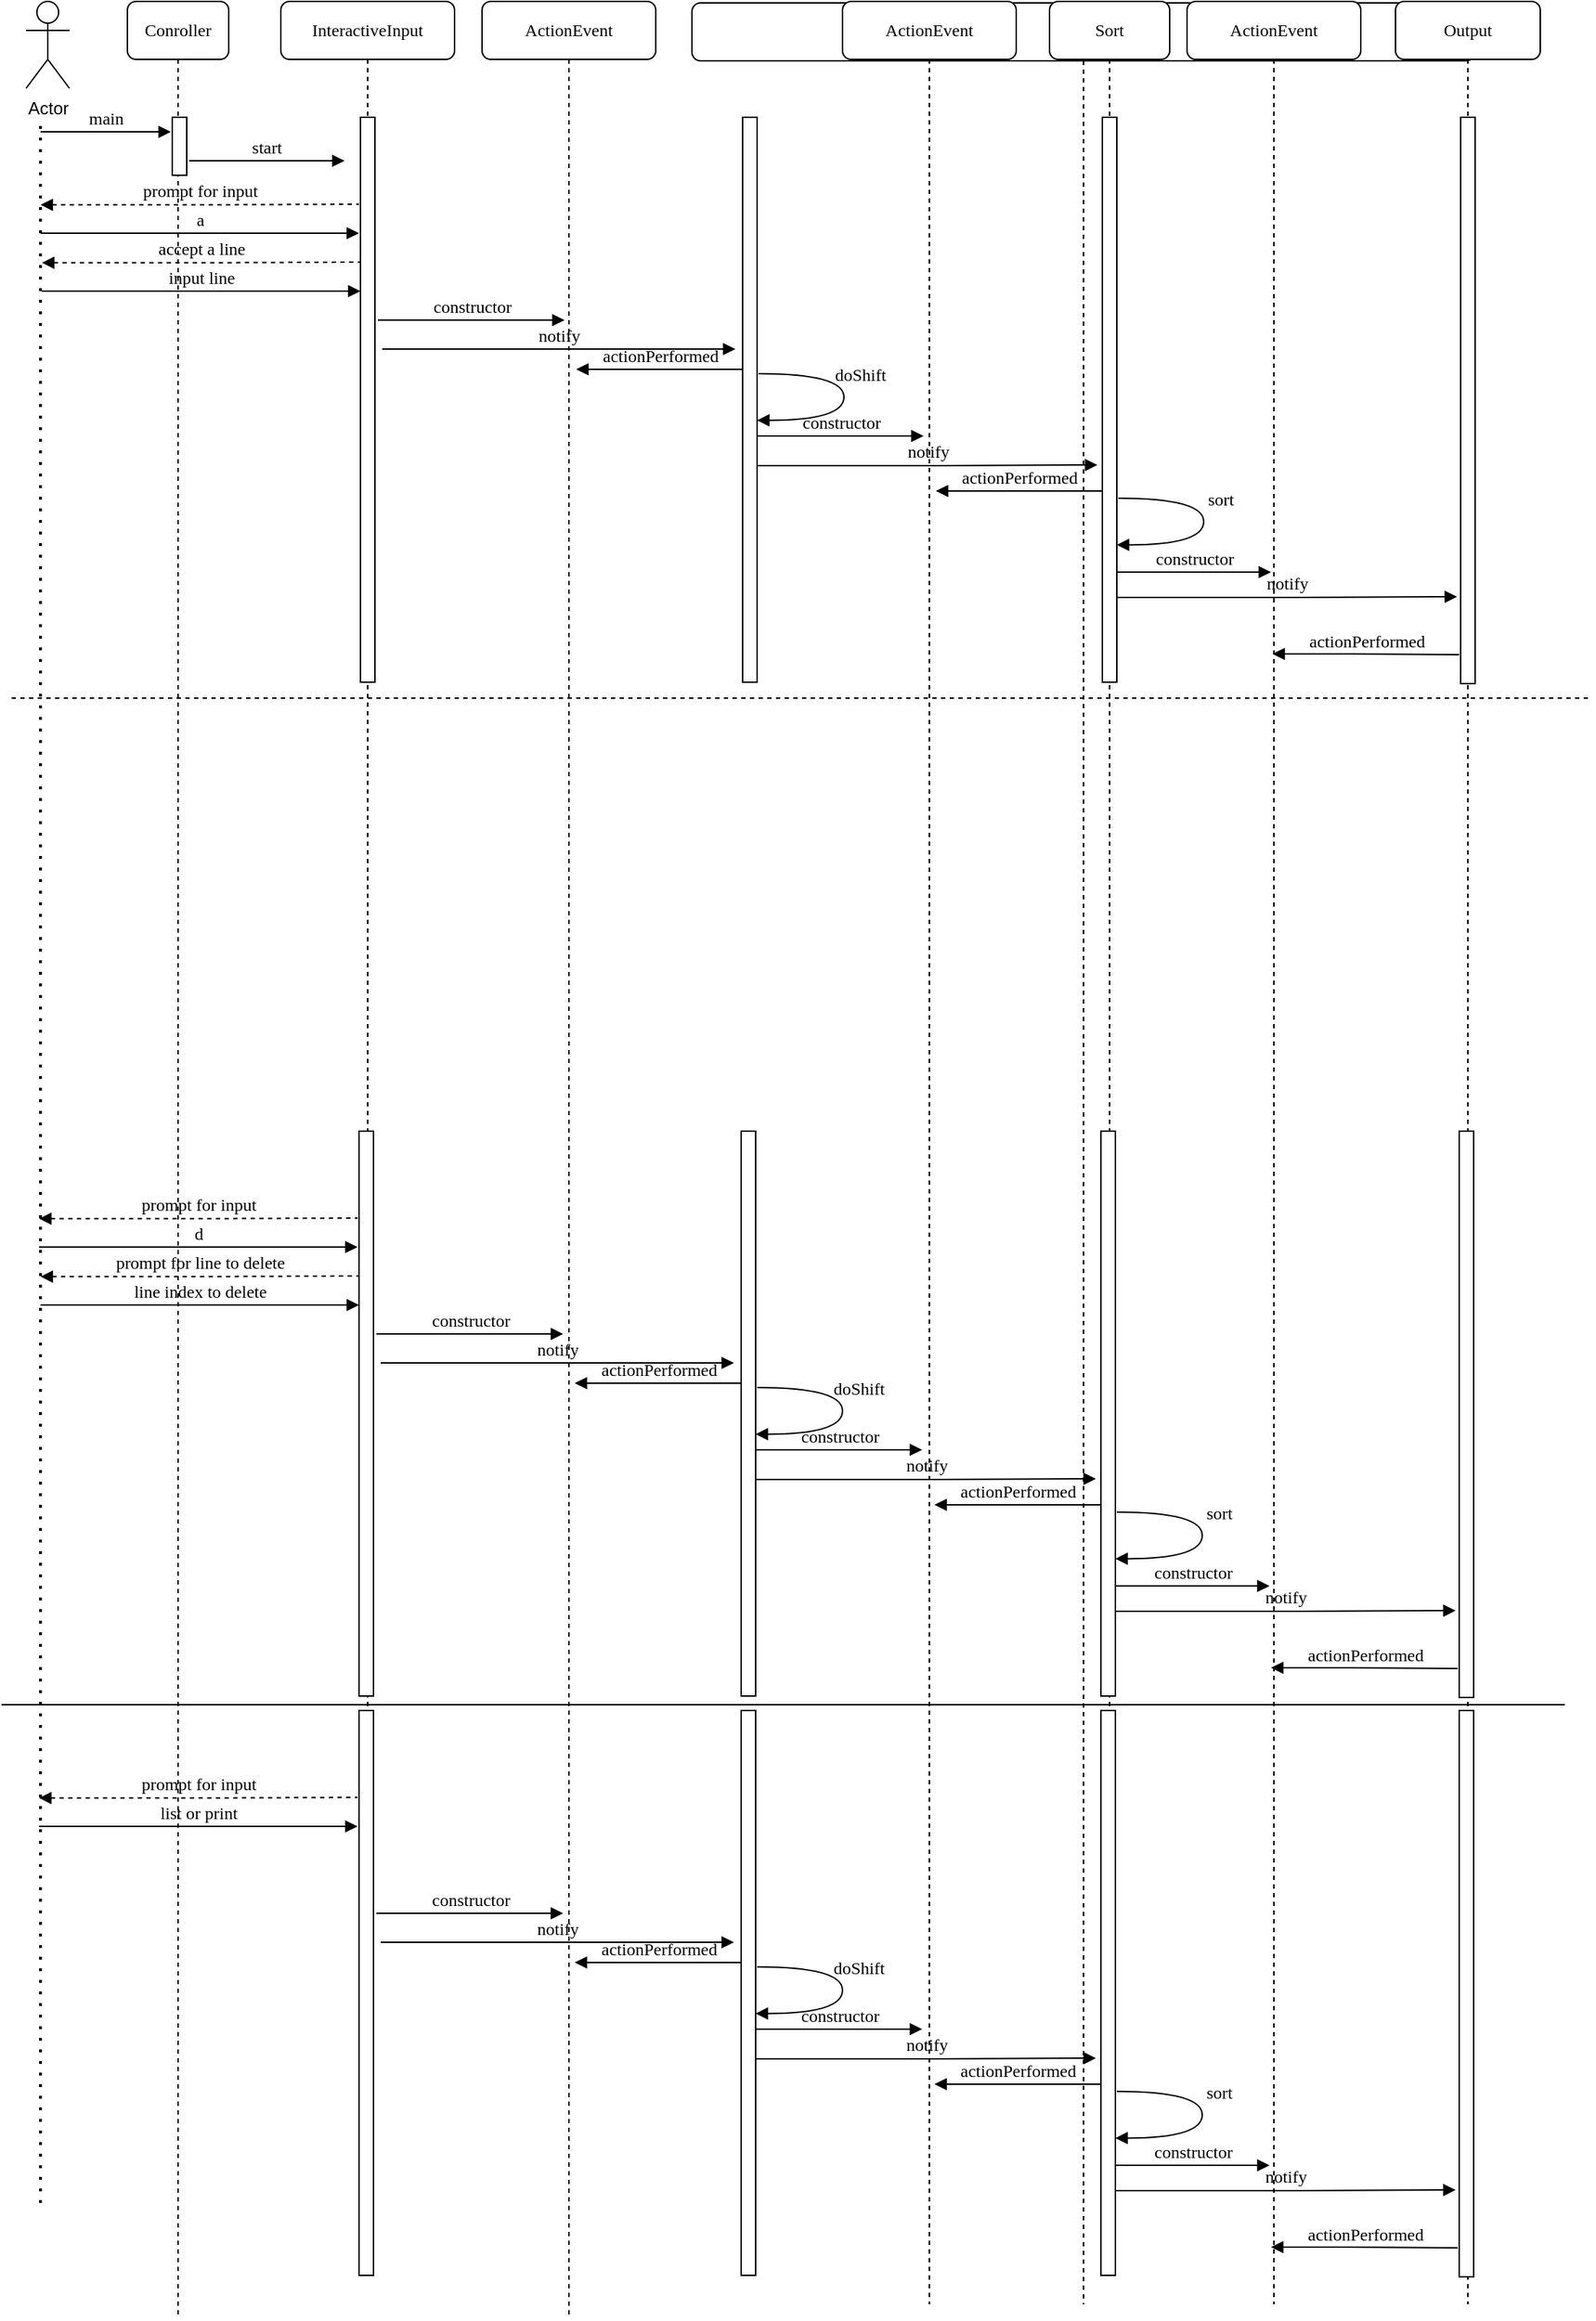 <mxfile version="14.9.1" type="github">
  <diagram name="Page-1" id="13e1069c-82ec-6db2-03f1-153e76fe0fe0">
    <mxGraphModel dx="1643" dy="961" grid="1" gridSize="10" guides="1" tooltips="1" connect="1" arrows="1" fold="1" page="1" pageScale="1" pageWidth="1100" pageHeight="850" background="none" math="0" shadow="0">
      <root>
        <mxCell id="0" />
        <mxCell id="1" parent="0" />
        <mxCell id="7baba1c4bc27f4b0-3" value="InteractiveInput" style="shape=umlLifeline;perimeter=lifelinePerimeter;whiteSpace=wrap;html=1;container=1;collapsible=0;recursiveResize=0;outlineConnect=0;rounded=1;shadow=0;comic=0;labelBackgroundColor=none;strokeWidth=1;fontFamily=Verdana;fontSize=12;align=center;" parent="1" vertex="1">
          <mxGeometry x="193" y="80" width="120" height="1520" as="geometry" />
        </mxCell>
        <mxCell id="7baba1c4bc27f4b0-4" value="Shift" style="shape=umlLifeline;perimeter=lifelinePerimeter;whiteSpace=wrap;html=1;container=1;collapsible=0;recursiveResize=0;outlineConnect=0;rounded=1;shadow=0;comic=0;labelBackgroundColor=none;strokeWidth=1;fontFamily=Verdana;fontSize=12;align=center;" parent="1" vertex="1">
          <mxGeometry x="477" y="81" width="541" height="1589" as="geometry" />
        </mxCell>
        <mxCell id="7baba1c4bc27f4b0-6" value="Sort" style="shape=umlLifeline;perimeter=lifelinePerimeter;whiteSpace=wrap;html=1;container=1;collapsible=0;recursiveResize=0;outlineConnect=0;rounded=1;shadow=0;comic=0;labelBackgroundColor=none;strokeWidth=1;fontFamily=Verdana;fontSize=12;align=center;" parent="1" vertex="1">
          <mxGeometry x="724" y="80" width="83" height="1520" as="geometry" />
        </mxCell>
        <mxCell id="7baba1c4bc27f4b0-7" value="Output" style="shape=umlLifeline;perimeter=lifelinePerimeter;whiteSpace=wrap;html=1;container=1;collapsible=0;recursiveResize=0;outlineConnect=0;rounded=1;shadow=0;comic=0;labelBackgroundColor=none;strokeWidth=1;fontFamily=Verdana;fontSize=12;align=center;" parent="1" vertex="1">
          <mxGeometry x="963" y="80" width="100" height="1590" as="geometry" />
        </mxCell>
        <mxCell id="7baba1c4bc27f4b0-8" value="Conroller" style="shape=umlLifeline;perimeter=lifelinePerimeter;whiteSpace=wrap;html=1;container=1;collapsible=0;recursiveResize=0;outlineConnect=0;rounded=1;shadow=0;comic=0;labelBackgroundColor=none;strokeWidth=1;fontFamily=Verdana;fontSize=12;align=center;" parent="1" vertex="1">
          <mxGeometry x="87" y="80" width="70" height="1600" as="geometry" />
        </mxCell>
        <mxCell id="7baba1c4bc27f4b0-9" value="" style="html=1;points=[];perimeter=orthogonalPerimeter;rounded=0;shadow=0;comic=0;labelBackgroundColor=none;strokeWidth=1;fontFamily=Verdana;fontSize=12;align=center;" parent="7baba1c4bc27f4b0-8" vertex="1">
          <mxGeometry x="31" y="80" width="10" height="40" as="geometry" />
        </mxCell>
        <mxCell id="v2sNKhrYKezQcKQ5aqy3-1" value="Actor" style="shape=umlActor;verticalLabelPosition=bottom;verticalAlign=top;html=1;outlineConnect=0;" parent="1" vertex="1">
          <mxGeometry x="17" y="80" width="30" height="60" as="geometry" />
        </mxCell>
        <mxCell id="v2sNKhrYKezQcKQ5aqy3-5" value="" style="endArrow=none;dashed=1;html=1;dashPattern=1 3;strokeWidth=2;" parent="1" edge="1">
          <mxGeometry width="50" height="50" relative="1" as="geometry">
            <mxPoint x="27" y="1600" as="sourcePoint" />
            <mxPoint x="27" y="160" as="targetPoint" />
          </mxGeometry>
        </mxCell>
        <mxCell id="GuuvEOTeNEV0MSkpKMg_-3" value="" style="html=1;points=[];perimeter=orthogonalPerimeter;rounded=0;shadow=0;comic=0;labelBackgroundColor=none;strokeWidth=1;fontFamily=Verdana;fontSize=12;align=center;" parent="1" vertex="1">
          <mxGeometry x="248" y="160" width="10" height="390" as="geometry" />
        </mxCell>
        <mxCell id="GuuvEOTeNEV0MSkpKMg_-9" value="" style="html=1;points=[];perimeter=orthogonalPerimeter;rounded=0;shadow=0;comic=0;labelBackgroundColor=none;strokeWidth=1;fontFamily=Verdana;fontSize=12;align=center;" parent="1" vertex="1">
          <mxGeometry x="760.5" y="160" width="10" height="390" as="geometry" />
        </mxCell>
        <mxCell id="GuuvEOTeNEV0MSkpKMg_-15" value="" style="html=1;points=[];perimeter=orthogonalPerimeter;rounded=0;shadow=0;comic=0;labelBackgroundColor=none;strokeWidth=1;fontFamily=Verdana;fontSize=12;align=center;" parent="1" vertex="1">
          <mxGeometry x="1008" y="160" width="10" height="391" as="geometry" />
        </mxCell>
        <mxCell id="GuuvEOTeNEV0MSkpKMg_-17" value="main" style="html=1;verticalAlign=bottom;endArrow=block;labelBackgroundColor=none;fontFamily=Verdana;fontSize=12;edgeStyle=elbowEdgeStyle;elbow=horizontal;exitX=1.06;exitY=0.064;exitDx=0;exitDy=0;exitPerimeter=0;" parent="1" edge="1">
          <mxGeometry relative="1" as="geometry">
            <mxPoint x="27.0" y="170.03" as="sourcePoint" />
            <mxPoint x="117" y="170" as="targetPoint" />
          </mxGeometry>
        </mxCell>
        <mxCell id="GuuvEOTeNEV0MSkpKMg_-18" value="doShift" style="html=1;verticalAlign=bottom;endArrow=block;labelBackgroundColor=none;fontFamily=Verdana;fontSize=12;elbow=vertical;edgeStyle=orthogonalEdgeStyle;curved=1;exitX=1.1;exitY=0.2;exitDx=0;exitDy=0;exitPerimeter=0;" parent="1" edge="1">
          <mxGeometry x="-0.093" y="11" relative="1" as="geometry">
            <mxPoint x="523" y="337" as="sourcePoint" />
            <mxPoint x="521.997" y="369.2" as="targetPoint" />
            <Array as="points">
              <mxPoint x="582" y="337" />
              <mxPoint x="582" y="369" />
            </Array>
            <mxPoint as="offset" />
          </mxGeometry>
        </mxCell>
        <mxCell id="GuuvEOTeNEV0MSkpKMg_-24" value="" style="endArrow=none;html=1;dashed=1;" parent="1" edge="1">
          <mxGeometry width="50" height="50" relative="1" as="geometry">
            <mxPoint x="7" y="561" as="sourcePoint" />
            <mxPoint x="1099" y="561" as="targetPoint" />
          </mxGeometry>
        </mxCell>
        <mxCell id="z9VeMY2LPaJ1HMEdanNb-1" value="ActionEvent" style="shape=umlLifeline;perimeter=lifelinePerimeter;whiteSpace=wrap;html=1;container=1;collapsible=0;recursiveResize=0;outlineConnect=0;rounded=1;shadow=0;comic=0;labelBackgroundColor=none;strokeWidth=1;fontFamily=Verdana;fontSize=12;align=center;" vertex="1" parent="1">
          <mxGeometry x="332" y="80" width="120" height="1600" as="geometry" />
        </mxCell>
        <mxCell id="z9VeMY2LPaJ1HMEdanNb-2" value="ActionEvent" style="shape=umlLifeline;perimeter=lifelinePerimeter;whiteSpace=wrap;html=1;container=1;collapsible=0;recursiveResize=0;outlineConnect=0;rounded=1;shadow=0;comic=0;labelBackgroundColor=none;strokeWidth=1;fontFamily=Verdana;fontSize=12;align=center;" vertex="1" parent="1">
          <mxGeometry x="581" y="80" width="120" height="1590" as="geometry" />
        </mxCell>
        <mxCell id="z9VeMY2LPaJ1HMEdanNb-3" value="ActionEvent" style="shape=umlLifeline;perimeter=lifelinePerimeter;whiteSpace=wrap;html=1;container=1;collapsible=0;recursiveResize=0;outlineConnect=0;rounded=1;shadow=0;comic=0;labelBackgroundColor=none;strokeWidth=1;fontFamily=Verdana;fontSize=12;align=center;" vertex="1" parent="1">
          <mxGeometry x="819" y="80" width="120" height="1590" as="geometry" />
        </mxCell>
        <mxCell id="z9VeMY2LPaJ1HMEdanNb-5" value="start" style="html=1;verticalAlign=bottom;endArrow=block;labelBackgroundColor=none;fontFamily=Verdana;fontSize=12;edgeStyle=elbowEdgeStyle;elbow=horizontal;exitX=1.167;exitY=0.75;exitDx=0;exitDy=0;exitPerimeter=0;" edge="1" parent="1" source="7baba1c4bc27f4b0-9">
          <mxGeometry relative="1" as="geometry">
            <mxPoint x="137" y="190.03" as="sourcePoint" />
            <mxPoint x="237" y="190" as="targetPoint" />
          </mxGeometry>
        </mxCell>
        <mxCell id="z9VeMY2LPaJ1HMEdanNb-6" value="prompt for input" style="html=1;verticalAlign=bottom;endArrow=none;labelBackgroundColor=none;fontFamily=Verdana;fontSize=12;edgeStyle=elbowEdgeStyle;elbow=horizontal;exitX=1.167;exitY=0.75;exitDx=0;exitDy=0;exitPerimeter=0;dashed=1;startArrow=block;startFill=1;endFill=0;" edge="1" parent="1">
          <mxGeometry relative="1" as="geometry">
            <mxPoint x="27.0" y="220.4" as="sourcePoint" />
            <mxPoint x="247" y="220" as="targetPoint" />
          </mxGeometry>
        </mxCell>
        <mxCell id="z9VeMY2LPaJ1HMEdanNb-7" value="a" style="html=1;verticalAlign=bottom;endArrow=block;labelBackgroundColor=none;fontFamily=Verdana;fontSize=12;edgeStyle=elbowEdgeStyle;elbow=horizontal;" edge="1" parent="1">
          <mxGeometry relative="1" as="geometry">
            <mxPoint x="27" y="240" as="sourcePoint" />
            <mxPoint x="247" y="240" as="targetPoint" />
          </mxGeometry>
        </mxCell>
        <mxCell id="z9VeMY2LPaJ1HMEdanNb-8" value="accept a line" style="html=1;verticalAlign=bottom;endArrow=none;labelBackgroundColor=none;fontFamily=Verdana;fontSize=12;edgeStyle=elbowEdgeStyle;elbow=horizontal;exitX=1.167;exitY=0.75;exitDx=0;exitDy=0;exitPerimeter=0;dashed=1;startArrow=block;startFill=1;endFill=0;" edge="1" parent="1">
          <mxGeometry relative="1" as="geometry">
            <mxPoint x="28" y="260.4" as="sourcePoint" />
            <mxPoint x="248" y="260" as="targetPoint" />
          </mxGeometry>
        </mxCell>
        <mxCell id="z9VeMY2LPaJ1HMEdanNb-9" value="input line" style="html=1;verticalAlign=bottom;endArrow=block;labelBackgroundColor=none;fontFamily=Verdana;fontSize=12;edgeStyle=elbowEdgeStyle;elbow=horizontal;" edge="1" parent="1">
          <mxGeometry relative="1" as="geometry">
            <mxPoint x="28" y="280" as="sourcePoint" />
            <mxPoint x="248" y="280" as="targetPoint" />
          </mxGeometry>
        </mxCell>
        <mxCell id="z9VeMY2LPaJ1HMEdanNb-10" value="constructor" style="html=1;verticalAlign=bottom;endArrow=block;labelBackgroundColor=none;fontFamily=Verdana;fontSize=12;edgeStyle=elbowEdgeStyle;elbow=horizontal;" edge="1" parent="1">
          <mxGeometry relative="1" as="geometry">
            <mxPoint x="260" y="300" as="sourcePoint" />
            <mxPoint x="389" y="300" as="targetPoint" />
          </mxGeometry>
        </mxCell>
        <mxCell id="z9VeMY2LPaJ1HMEdanNb-12" value="notify" style="html=1;verticalAlign=bottom;endArrow=block;labelBackgroundColor=none;fontFamily=Verdana;fontSize=12;edgeStyle=elbowEdgeStyle;elbow=horizontal;" edge="1" parent="1">
          <mxGeometry relative="1" as="geometry">
            <mxPoint x="263" y="320" as="sourcePoint" />
            <mxPoint x="507" y="320" as="targetPoint" />
          </mxGeometry>
        </mxCell>
        <mxCell id="z9VeMY2LPaJ1HMEdanNb-13" value="" style="html=1;points=[];perimeter=orthogonalPerimeter;rounded=0;shadow=0;comic=0;labelBackgroundColor=none;strokeWidth=1;fontFamily=Verdana;fontSize=12;align=center;" vertex="1" parent="1">
          <mxGeometry x="512" y="160" width="10" height="390" as="geometry" />
        </mxCell>
        <mxCell id="z9VeMY2LPaJ1HMEdanNb-14" value="constructor" style="html=1;verticalAlign=bottom;endArrow=block;labelBackgroundColor=none;fontFamily=Verdana;fontSize=12;edgeStyle=elbowEdgeStyle;elbow=horizontal;" edge="1" parent="1">
          <mxGeometry relative="1" as="geometry">
            <mxPoint x="522" y="380" as="sourcePoint" />
            <mxPoint x="637" y="380" as="targetPoint" />
          </mxGeometry>
        </mxCell>
        <mxCell id="z9VeMY2LPaJ1HMEdanNb-15" value="notify" style="html=1;verticalAlign=bottom;endArrow=block;labelBackgroundColor=none;fontFamily=Verdana;fontSize=12;edgeStyle=elbowEdgeStyle;elbow=horizontal;" edge="1" parent="1">
          <mxGeometry relative="1" as="geometry">
            <mxPoint x="522" y="400.5" as="sourcePoint" />
            <mxPoint x="757" y="400" as="targetPoint" />
          </mxGeometry>
        </mxCell>
        <mxCell id="z9VeMY2LPaJ1HMEdanNb-16" value="sort" style="html=1;verticalAlign=bottom;endArrow=block;labelBackgroundColor=none;fontFamily=Verdana;fontSize=12;elbow=vertical;edgeStyle=orthogonalEdgeStyle;curved=1;exitX=1.1;exitY=0.2;exitDx=0;exitDy=0;exitPerimeter=0;" edge="1" parent="1">
          <mxGeometry x="-0.093" y="11" relative="1" as="geometry">
            <mxPoint x="771.5" y="423" as="sourcePoint" />
            <mxPoint x="770.497" y="455.2" as="targetPoint" />
            <Array as="points">
              <mxPoint x="830.5" y="423" />
              <mxPoint x="830.5" y="455" />
            </Array>
            <mxPoint as="offset" />
          </mxGeometry>
        </mxCell>
        <mxCell id="z9VeMY2LPaJ1HMEdanNb-17" value="notify" style="html=1;verticalAlign=bottom;endArrow=block;labelBackgroundColor=none;fontFamily=Verdana;fontSize=12;edgeStyle=elbowEdgeStyle;elbow=horizontal;" edge="1" parent="1">
          <mxGeometry relative="1" as="geometry">
            <mxPoint x="770.5" y="491.5" as="sourcePoint" />
            <mxPoint x="1005.5" y="491" as="targetPoint" />
          </mxGeometry>
        </mxCell>
        <mxCell id="z9VeMY2LPaJ1HMEdanNb-18" value="constructor" style="html=1;verticalAlign=bottom;endArrow=block;labelBackgroundColor=none;fontFamily=Verdana;fontSize=12;edgeStyle=elbowEdgeStyle;elbow=horizontal;" edge="1" parent="1">
          <mxGeometry relative="1" as="geometry">
            <mxPoint x="770.5" y="474" as="sourcePoint" />
            <mxPoint x="877" y="474" as="targetPoint" />
          </mxGeometry>
        </mxCell>
        <mxCell id="z9VeMY2LPaJ1HMEdanNb-21" value="actionPerformed" style="html=1;verticalAlign=bottom;endArrow=none;labelBackgroundColor=none;fontFamily=Verdana;fontSize=12;edgeStyle=elbowEdgeStyle;elbow=horizontal;startArrow=block;startFill=1;endFill=0;" edge="1" parent="1">
          <mxGeometry relative="1" as="geometry">
            <mxPoint x="397" y="334" as="sourcePoint" />
            <mxPoint x="512" y="334" as="targetPoint" />
          </mxGeometry>
        </mxCell>
        <mxCell id="z9VeMY2LPaJ1HMEdanNb-22" value="actionPerformed" style="html=1;verticalAlign=bottom;endArrow=none;labelBackgroundColor=none;fontFamily=Verdana;fontSize=12;edgeStyle=elbowEdgeStyle;elbow=horizontal;startArrow=block;startFill=1;endFill=0;" edge="1" parent="1">
          <mxGeometry relative="1" as="geometry">
            <mxPoint x="645.5" y="418" as="sourcePoint" />
            <mxPoint x="760.5" y="418" as="targetPoint" />
          </mxGeometry>
        </mxCell>
        <mxCell id="z9VeMY2LPaJ1HMEdanNb-23" value="actionPerformed" style="html=1;verticalAlign=bottom;endArrow=none;labelBackgroundColor=none;fontFamily=Verdana;fontSize=12;edgeStyle=elbowEdgeStyle;elbow=horizontal;startArrow=block;startFill=1;endFill=0;" edge="1" parent="1">
          <mxGeometry relative="1" as="geometry">
            <mxPoint x="878" y="530.5" as="sourcePoint" />
            <mxPoint x="1007" y="531" as="targetPoint" />
          </mxGeometry>
        </mxCell>
        <mxCell id="z9VeMY2LPaJ1HMEdanNb-25" value="" style="html=1;points=[];perimeter=orthogonalPerimeter;rounded=0;shadow=0;comic=0;labelBackgroundColor=none;strokeWidth=1;fontFamily=Verdana;fontSize=12;align=center;" vertex="1" parent="1">
          <mxGeometry x="247" y="860" width="10" height="390" as="geometry" />
        </mxCell>
        <mxCell id="z9VeMY2LPaJ1HMEdanNb-26" value="" style="html=1;points=[];perimeter=orthogonalPerimeter;rounded=0;shadow=0;comic=0;labelBackgroundColor=none;strokeWidth=1;fontFamily=Verdana;fontSize=12;align=center;" vertex="1" parent="1">
          <mxGeometry x="759.5" y="860" width="10" height="390" as="geometry" />
        </mxCell>
        <mxCell id="z9VeMY2LPaJ1HMEdanNb-27" value="" style="html=1;points=[];perimeter=orthogonalPerimeter;rounded=0;shadow=0;comic=0;labelBackgroundColor=none;strokeWidth=1;fontFamily=Verdana;fontSize=12;align=center;" vertex="1" parent="1">
          <mxGeometry x="1007" y="860" width="10" height="391" as="geometry" />
        </mxCell>
        <mxCell id="z9VeMY2LPaJ1HMEdanNb-29" value="doShift" style="html=1;verticalAlign=bottom;endArrow=block;labelBackgroundColor=none;fontFamily=Verdana;fontSize=12;elbow=vertical;edgeStyle=orthogonalEdgeStyle;curved=1;exitX=1.1;exitY=0.2;exitDx=0;exitDy=0;exitPerimeter=0;" edge="1" parent="1">
          <mxGeometry x="-0.093" y="11" relative="1" as="geometry">
            <mxPoint x="522" y="1037" as="sourcePoint" />
            <mxPoint x="520.997" y="1069.2" as="targetPoint" />
            <Array as="points">
              <mxPoint x="581" y="1037" />
              <mxPoint x="581" y="1069" />
            </Array>
            <mxPoint as="offset" />
          </mxGeometry>
        </mxCell>
        <mxCell id="z9VeMY2LPaJ1HMEdanNb-31" value="prompt for input" style="html=1;verticalAlign=bottom;endArrow=none;labelBackgroundColor=none;fontFamily=Verdana;fontSize=12;edgeStyle=elbowEdgeStyle;elbow=horizontal;exitX=1.167;exitY=0.75;exitDx=0;exitDy=0;exitPerimeter=0;dashed=1;startArrow=block;startFill=1;endFill=0;" edge="1" parent="1">
          <mxGeometry relative="1" as="geometry">
            <mxPoint x="26" y="920.4" as="sourcePoint" />
            <mxPoint x="246" y="920" as="targetPoint" />
          </mxGeometry>
        </mxCell>
        <mxCell id="z9VeMY2LPaJ1HMEdanNb-32" value="d" style="html=1;verticalAlign=bottom;endArrow=block;labelBackgroundColor=none;fontFamily=Verdana;fontSize=12;edgeStyle=elbowEdgeStyle;elbow=horizontal;" edge="1" parent="1">
          <mxGeometry relative="1" as="geometry">
            <mxPoint x="26" y="940" as="sourcePoint" />
            <mxPoint x="246" y="940" as="targetPoint" />
          </mxGeometry>
        </mxCell>
        <mxCell id="z9VeMY2LPaJ1HMEdanNb-33" value="prompt for line to delete" style="html=1;verticalAlign=bottom;endArrow=none;labelBackgroundColor=none;fontFamily=Verdana;fontSize=12;edgeStyle=elbowEdgeStyle;elbow=horizontal;exitX=1.167;exitY=0.75;exitDx=0;exitDy=0;exitPerimeter=0;dashed=1;startArrow=block;startFill=1;endFill=0;" edge="1" parent="1">
          <mxGeometry relative="1" as="geometry">
            <mxPoint x="27" y="960.4" as="sourcePoint" />
            <mxPoint x="247" y="960" as="targetPoint" />
          </mxGeometry>
        </mxCell>
        <mxCell id="z9VeMY2LPaJ1HMEdanNb-34" value="line index to delete" style="html=1;verticalAlign=bottom;endArrow=block;labelBackgroundColor=none;fontFamily=Verdana;fontSize=12;edgeStyle=elbowEdgeStyle;elbow=horizontal;" edge="1" parent="1">
          <mxGeometry relative="1" as="geometry">
            <mxPoint x="27" y="980" as="sourcePoint" />
            <mxPoint x="247" y="980" as="targetPoint" />
          </mxGeometry>
        </mxCell>
        <mxCell id="z9VeMY2LPaJ1HMEdanNb-35" value="constructor" style="html=1;verticalAlign=bottom;endArrow=block;labelBackgroundColor=none;fontFamily=Verdana;fontSize=12;edgeStyle=elbowEdgeStyle;elbow=horizontal;" edge="1" parent="1">
          <mxGeometry relative="1" as="geometry">
            <mxPoint x="259" y="1000" as="sourcePoint" />
            <mxPoint x="388" y="1000" as="targetPoint" />
          </mxGeometry>
        </mxCell>
        <mxCell id="z9VeMY2LPaJ1HMEdanNb-36" value="notify" style="html=1;verticalAlign=bottom;endArrow=block;labelBackgroundColor=none;fontFamily=Verdana;fontSize=12;edgeStyle=elbowEdgeStyle;elbow=horizontal;" edge="1" parent="1">
          <mxGeometry relative="1" as="geometry">
            <mxPoint x="262" y="1020" as="sourcePoint" />
            <mxPoint x="506" y="1020" as="targetPoint" />
          </mxGeometry>
        </mxCell>
        <mxCell id="z9VeMY2LPaJ1HMEdanNb-37" value="" style="html=1;points=[];perimeter=orthogonalPerimeter;rounded=0;shadow=0;comic=0;labelBackgroundColor=none;strokeWidth=1;fontFamily=Verdana;fontSize=12;align=center;" vertex="1" parent="1">
          <mxGeometry x="511" y="860" width="10" height="390" as="geometry" />
        </mxCell>
        <mxCell id="z9VeMY2LPaJ1HMEdanNb-38" value="constructor" style="html=1;verticalAlign=bottom;endArrow=block;labelBackgroundColor=none;fontFamily=Verdana;fontSize=12;edgeStyle=elbowEdgeStyle;elbow=horizontal;" edge="1" parent="1">
          <mxGeometry relative="1" as="geometry">
            <mxPoint x="521" y="1080" as="sourcePoint" />
            <mxPoint x="636" y="1080" as="targetPoint" />
          </mxGeometry>
        </mxCell>
        <mxCell id="z9VeMY2LPaJ1HMEdanNb-39" value="notify" style="html=1;verticalAlign=bottom;endArrow=block;labelBackgroundColor=none;fontFamily=Verdana;fontSize=12;edgeStyle=elbowEdgeStyle;elbow=horizontal;" edge="1" parent="1">
          <mxGeometry relative="1" as="geometry">
            <mxPoint x="521" y="1100.5" as="sourcePoint" />
            <mxPoint x="756" y="1100" as="targetPoint" />
          </mxGeometry>
        </mxCell>
        <mxCell id="z9VeMY2LPaJ1HMEdanNb-40" value="sort" style="html=1;verticalAlign=bottom;endArrow=block;labelBackgroundColor=none;fontFamily=Verdana;fontSize=12;elbow=vertical;edgeStyle=orthogonalEdgeStyle;curved=1;exitX=1.1;exitY=0.2;exitDx=0;exitDy=0;exitPerimeter=0;" edge="1" parent="1">
          <mxGeometry x="-0.093" y="11" relative="1" as="geometry">
            <mxPoint x="770.5" y="1123" as="sourcePoint" />
            <mxPoint x="769.497" y="1155.2" as="targetPoint" />
            <Array as="points">
              <mxPoint x="829.5" y="1123" />
              <mxPoint x="829.5" y="1155" />
            </Array>
            <mxPoint as="offset" />
          </mxGeometry>
        </mxCell>
        <mxCell id="z9VeMY2LPaJ1HMEdanNb-41" value="notify" style="html=1;verticalAlign=bottom;endArrow=block;labelBackgroundColor=none;fontFamily=Verdana;fontSize=12;edgeStyle=elbowEdgeStyle;elbow=horizontal;" edge="1" parent="1">
          <mxGeometry relative="1" as="geometry">
            <mxPoint x="769.5" y="1191.5" as="sourcePoint" />
            <mxPoint x="1004.5" y="1191" as="targetPoint" />
          </mxGeometry>
        </mxCell>
        <mxCell id="z9VeMY2LPaJ1HMEdanNb-42" value="constructor" style="html=1;verticalAlign=bottom;endArrow=block;labelBackgroundColor=none;fontFamily=Verdana;fontSize=12;edgeStyle=elbowEdgeStyle;elbow=horizontal;" edge="1" parent="1">
          <mxGeometry relative="1" as="geometry">
            <mxPoint x="769.5" y="1174" as="sourcePoint" />
            <mxPoint x="876" y="1174" as="targetPoint" />
          </mxGeometry>
        </mxCell>
        <mxCell id="z9VeMY2LPaJ1HMEdanNb-43" value="actionPerformed" style="html=1;verticalAlign=bottom;endArrow=none;labelBackgroundColor=none;fontFamily=Verdana;fontSize=12;edgeStyle=elbowEdgeStyle;elbow=horizontal;startArrow=block;startFill=1;endFill=0;" edge="1" parent="1">
          <mxGeometry relative="1" as="geometry">
            <mxPoint x="396" y="1034" as="sourcePoint" />
            <mxPoint x="511" y="1034" as="targetPoint" />
          </mxGeometry>
        </mxCell>
        <mxCell id="z9VeMY2LPaJ1HMEdanNb-44" value="actionPerformed" style="html=1;verticalAlign=bottom;endArrow=none;labelBackgroundColor=none;fontFamily=Verdana;fontSize=12;edgeStyle=elbowEdgeStyle;elbow=horizontal;startArrow=block;startFill=1;endFill=0;" edge="1" parent="1">
          <mxGeometry relative="1" as="geometry">
            <mxPoint x="644.5" y="1118" as="sourcePoint" />
            <mxPoint x="759.5" y="1118" as="targetPoint" />
          </mxGeometry>
        </mxCell>
        <mxCell id="z9VeMY2LPaJ1HMEdanNb-45" value="actionPerformed" style="html=1;verticalAlign=bottom;endArrow=none;labelBackgroundColor=none;fontFamily=Verdana;fontSize=12;edgeStyle=elbowEdgeStyle;elbow=horizontal;startArrow=block;startFill=1;endFill=0;" edge="1" parent="1">
          <mxGeometry relative="1" as="geometry">
            <mxPoint x="877" y="1230.5" as="sourcePoint" />
            <mxPoint x="1006" y="1231" as="targetPoint" />
          </mxGeometry>
        </mxCell>
        <mxCell id="z9VeMY2LPaJ1HMEdanNb-46" value="" style="html=1;points=[];perimeter=orthogonalPerimeter;rounded=0;shadow=0;comic=0;labelBackgroundColor=none;strokeWidth=1;fontFamily=Verdana;fontSize=12;align=center;" vertex="1" parent="1">
          <mxGeometry x="247" y="1260" width="10" height="390" as="geometry" />
        </mxCell>
        <mxCell id="z9VeMY2LPaJ1HMEdanNb-47" value="" style="html=1;points=[];perimeter=orthogonalPerimeter;rounded=0;shadow=0;comic=0;labelBackgroundColor=none;strokeWidth=1;fontFamily=Verdana;fontSize=12;align=center;" vertex="1" parent="1">
          <mxGeometry x="759.5" y="1260" width="10" height="390" as="geometry" />
        </mxCell>
        <mxCell id="z9VeMY2LPaJ1HMEdanNb-48" value="" style="html=1;points=[];perimeter=orthogonalPerimeter;rounded=0;shadow=0;comic=0;labelBackgroundColor=none;strokeWidth=1;fontFamily=Verdana;fontSize=12;align=center;" vertex="1" parent="1">
          <mxGeometry x="1007" y="1260" width="10" height="391" as="geometry" />
        </mxCell>
        <mxCell id="z9VeMY2LPaJ1HMEdanNb-49" value="doShift" style="html=1;verticalAlign=bottom;endArrow=block;labelBackgroundColor=none;fontFamily=Verdana;fontSize=12;elbow=vertical;edgeStyle=orthogonalEdgeStyle;curved=1;exitX=1.1;exitY=0.2;exitDx=0;exitDy=0;exitPerimeter=0;" edge="1" parent="1">
          <mxGeometry x="-0.093" y="11" relative="1" as="geometry">
            <mxPoint x="522" y="1437" as="sourcePoint" />
            <mxPoint x="520.997" y="1469.2" as="targetPoint" />
            <Array as="points">
              <mxPoint x="581" y="1437" />
              <mxPoint x="581" y="1469" />
            </Array>
            <mxPoint as="offset" />
          </mxGeometry>
        </mxCell>
        <mxCell id="z9VeMY2LPaJ1HMEdanNb-50" value="prompt for input" style="html=1;verticalAlign=bottom;endArrow=none;labelBackgroundColor=none;fontFamily=Verdana;fontSize=12;edgeStyle=elbowEdgeStyle;elbow=horizontal;exitX=1.167;exitY=0.75;exitDx=0;exitDy=0;exitPerimeter=0;dashed=1;startArrow=block;startFill=1;endFill=0;" edge="1" parent="1">
          <mxGeometry relative="1" as="geometry">
            <mxPoint x="26" y="1320.4" as="sourcePoint" />
            <mxPoint x="246" y="1320.0" as="targetPoint" />
          </mxGeometry>
        </mxCell>
        <mxCell id="z9VeMY2LPaJ1HMEdanNb-51" value="list or print" style="html=1;verticalAlign=bottom;endArrow=block;labelBackgroundColor=none;fontFamily=Verdana;fontSize=12;edgeStyle=elbowEdgeStyle;elbow=horizontal;" edge="1" parent="1">
          <mxGeometry relative="1" as="geometry">
            <mxPoint x="26" y="1340.0" as="sourcePoint" />
            <mxPoint x="246" y="1340.0" as="targetPoint" />
          </mxGeometry>
        </mxCell>
        <mxCell id="z9VeMY2LPaJ1HMEdanNb-54" value="constructor" style="html=1;verticalAlign=bottom;endArrow=block;labelBackgroundColor=none;fontFamily=Verdana;fontSize=12;edgeStyle=elbowEdgeStyle;elbow=horizontal;" edge="1" parent="1">
          <mxGeometry relative="1" as="geometry">
            <mxPoint x="259.0" y="1400.0" as="sourcePoint" />
            <mxPoint x="388" y="1400.0" as="targetPoint" />
          </mxGeometry>
        </mxCell>
        <mxCell id="z9VeMY2LPaJ1HMEdanNb-55" value="notify" style="html=1;verticalAlign=bottom;endArrow=block;labelBackgroundColor=none;fontFamily=Verdana;fontSize=12;edgeStyle=elbowEdgeStyle;elbow=horizontal;" edge="1" parent="1">
          <mxGeometry relative="1" as="geometry">
            <mxPoint x="262" y="1420.0" as="sourcePoint" />
            <mxPoint x="506" y="1420.0" as="targetPoint" />
          </mxGeometry>
        </mxCell>
        <mxCell id="z9VeMY2LPaJ1HMEdanNb-56" value="" style="html=1;points=[];perimeter=orthogonalPerimeter;rounded=0;shadow=0;comic=0;labelBackgroundColor=none;strokeWidth=1;fontFamily=Verdana;fontSize=12;align=center;" vertex="1" parent="1">
          <mxGeometry x="511" y="1260" width="10" height="390" as="geometry" />
        </mxCell>
        <mxCell id="z9VeMY2LPaJ1HMEdanNb-57" value="constructor" style="html=1;verticalAlign=bottom;endArrow=block;labelBackgroundColor=none;fontFamily=Verdana;fontSize=12;edgeStyle=elbowEdgeStyle;elbow=horizontal;" edge="1" parent="1">
          <mxGeometry relative="1" as="geometry">
            <mxPoint x="521" y="1480.0" as="sourcePoint" />
            <mxPoint x="636" y="1480.0" as="targetPoint" />
          </mxGeometry>
        </mxCell>
        <mxCell id="z9VeMY2LPaJ1HMEdanNb-58" value="notify" style="html=1;verticalAlign=bottom;endArrow=block;labelBackgroundColor=none;fontFamily=Verdana;fontSize=12;edgeStyle=elbowEdgeStyle;elbow=horizontal;" edge="1" parent="1">
          <mxGeometry relative="1" as="geometry">
            <mxPoint x="521" y="1500.5" as="sourcePoint" />
            <mxPoint x="756" y="1500" as="targetPoint" />
          </mxGeometry>
        </mxCell>
        <mxCell id="z9VeMY2LPaJ1HMEdanNb-59" value="sort" style="html=1;verticalAlign=bottom;endArrow=block;labelBackgroundColor=none;fontFamily=Verdana;fontSize=12;elbow=vertical;edgeStyle=orthogonalEdgeStyle;curved=1;exitX=1.1;exitY=0.2;exitDx=0;exitDy=0;exitPerimeter=0;" edge="1" parent="1">
          <mxGeometry x="-0.093" y="11" relative="1" as="geometry">
            <mxPoint x="770.5" y="1523" as="sourcePoint" />
            <mxPoint x="769.497" y="1555.2" as="targetPoint" />
            <Array as="points">
              <mxPoint x="829.5" y="1523" />
              <mxPoint x="829.5" y="1555" />
            </Array>
            <mxPoint as="offset" />
          </mxGeometry>
        </mxCell>
        <mxCell id="z9VeMY2LPaJ1HMEdanNb-60" value="notify" style="html=1;verticalAlign=bottom;endArrow=block;labelBackgroundColor=none;fontFamily=Verdana;fontSize=12;edgeStyle=elbowEdgeStyle;elbow=horizontal;" edge="1" parent="1">
          <mxGeometry relative="1" as="geometry">
            <mxPoint x="769.5" y="1591.5" as="sourcePoint" />
            <mxPoint x="1004.5" y="1591" as="targetPoint" />
          </mxGeometry>
        </mxCell>
        <mxCell id="z9VeMY2LPaJ1HMEdanNb-61" value="constructor" style="html=1;verticalAlign=bottom;endArrow=block;labelBackgroundColor=none;fontFamily=Verdana;fontSize=12;edgeStyle=elbowEdgeStyle;elbow=horizontal;" edge="1" parent="1">
          <mxGeometry relative="1" as="geometry">
            <mxPoint x="769.5" y="1574" as="sourcePoint" />
            <mxPoint x="876" y="1574" as="targetPoint" />
          </mxGeometry>
        </mxCell>
        <mxCell id="z9VeMY2LPaJ1HMEdanNb-62" value="actionPerformed" style="html=1;verticalAlign=bottom;endArrow=none;labelBackgroundColor=none;fontFamily=Verdana;fontSize=12;edgeStyle=elbowEdgeStyle;elbow=horizontal;startArrow=block;startFill=1;endFill=0;" edge="1" parent="1">
          <mxGeometry relative="1" as="geometry">
            <mxPoint x="396" y="1434.0" as="sourcePoint" />
            <mxPoint x="511" y="1434.0" as="targetPoint" />
          </mxGeometry>
        </mxCell>
        <mxCell id="z9VeMY2LPaJ1HMEdanNb-63" value="actionPerformed" style="html=1;verticalAlign=bottom;endArrow=none;labelBackgroundColor=none;fontFamily=Verdana;fontSize=12;edgeStyle=elbowEdgeStyle;elbow=horizontal;startArrow=block;startFill=1;endFill=0;" edge="1" parent="1">
          <mxGeometry relative="1" as="geometry">
            <mxPoint x="644.5" y="1518" as="sourcePoint" />
            <mxPoint x="759.5" y="1518" as="targetPoint" />
          </mxGeometry>
        </mxCell>
        <mxCell id="z9VeMY2LPaJ1HMEdanNb-64" value="actionPerformed" style="html=1;verticalAlign=bottom;endArrow=none;labelBackgroundColor=none;fontFamily=Verdana;fontSize=12;edgeStyle=elbowEdgeStyle;elbow=horizontal;startArrow=block;startFill=1;endFill=0;" edge="1" parent="1">
          <mxGeometry relative="1" as="geometry">
            <mxPoint x="877" y="1630.5" as="sourcePoint" />
            <mxPoint x="1006" y="1631" as="targetPoint" />
          </mxGeometry>
        </mxCell>
        <mxCell id="z9VeMY2LPaJ1HMEdanNb-65" value="" style="endArrow=none;html=1;" edge="1" parent="1">
          <mxGeometry width="50" height="50" relative="1" as="geometry">
            <mxPoint y="1256" as="sourcePoint" />
            <mxPoint x="1080" y="1256" as="targetPoint" />
          </mxGeometry>
        </mxCell>
      </root>
    </mxGraphModel>
  </diagram>
</mxfile>
